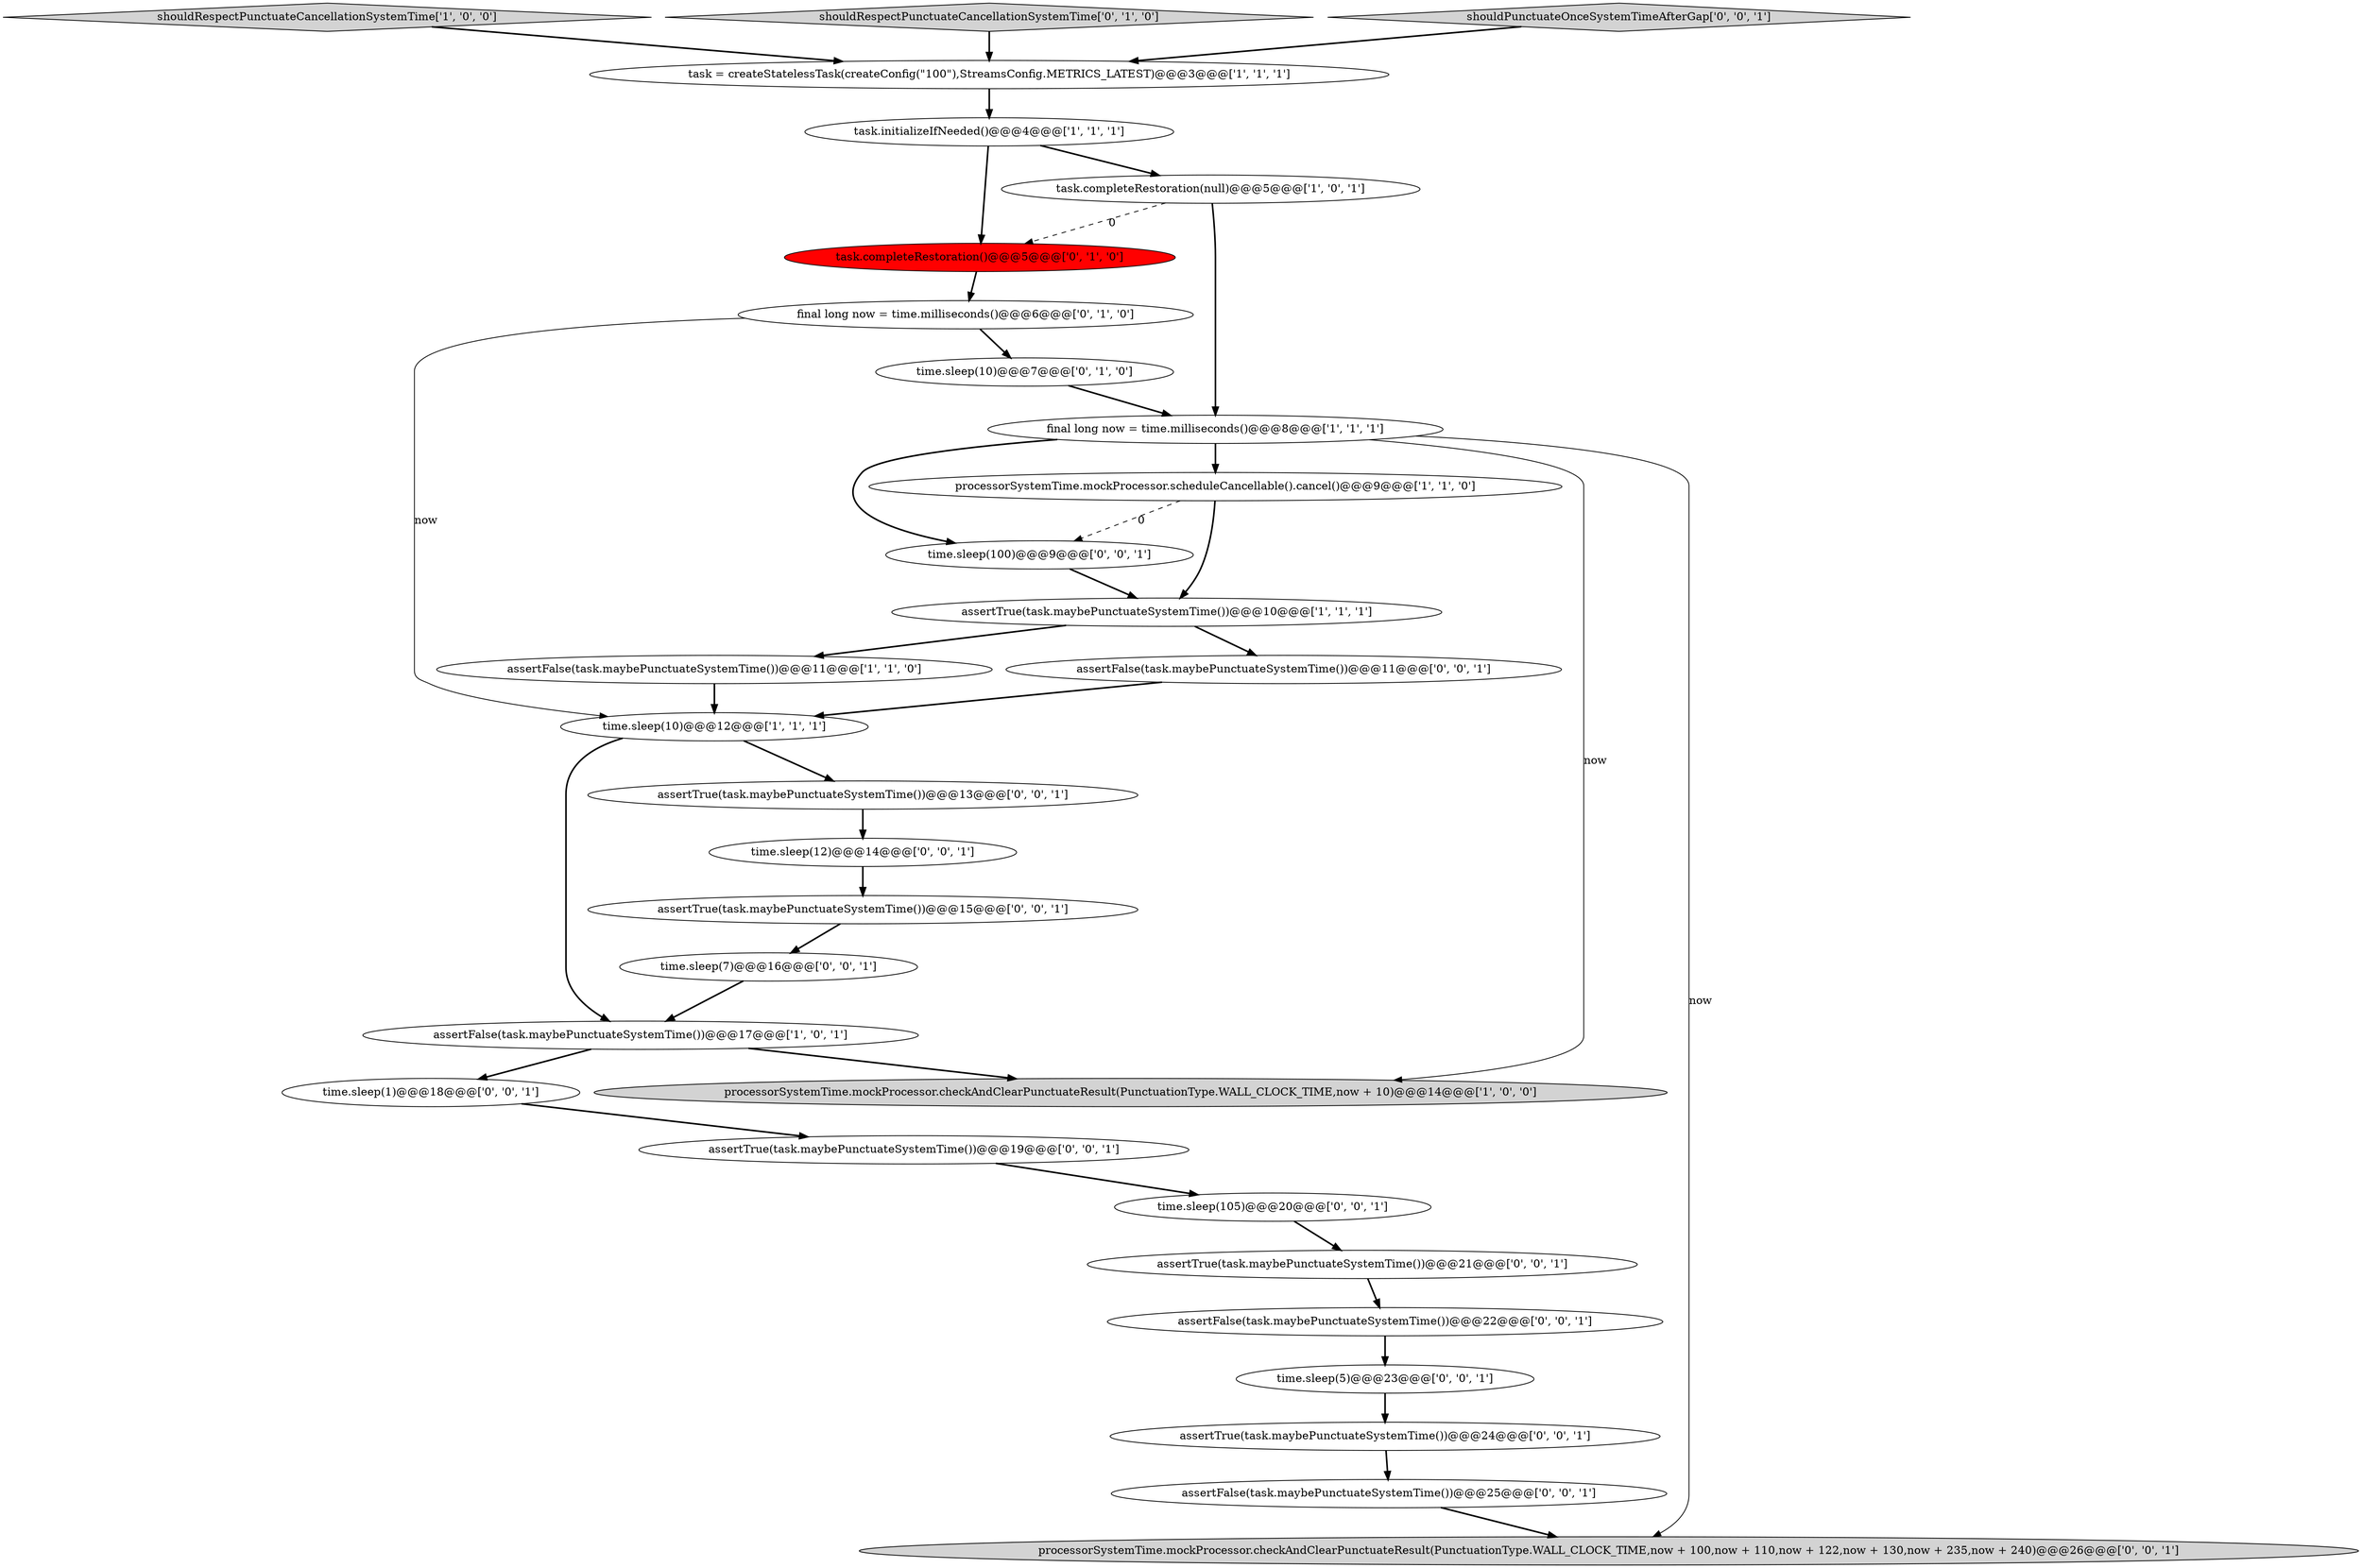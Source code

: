 digraph {
2 [style = filled, label = "assertFalse(task.maybePunctuateSystemTime())@@@11@@@['1', '1', '0']", fillcolor = white, shape = ellipse image = "AAA0AAABBB1BBB"];
27 [style = filled, label = "assertFalse(task.maybePunctuateSystemTime())@@@25@@@['0', '0', '1']", fillcolor = white, shape = ellipse image = "AAA0AAABBB3BBB"];
7 [style = filled, label = "assertFalse(task.maybePunctuateSystemTime())@@@17@@@['1', '0', '1']", fillcolor = white, shape = ellipse image = "AAA0AAABBB1BBB"];
14 [style = filled, label = "task.completeRestoration()@@@5@@@['0', '1', '0']", fillcolor = red, shape = ellipse image = "AAA1AAABBB2BBB"];
25 [style = filled, label = "assertTrue(task.maybePunctuateSystemTime())@@@21@@@['0', '0', '1']", fillcolor = white, shape = ellipse image = "AAA0AAABBB3BBB"];
19 [style = filled, label = "assertFalse(task.maybePunctuateSystemTime())@@@11@@@['0', '0', '1']", fillcolor = white, shape = ellipse image = "AAA0AAABBB3BBB"];
21 [style = filled, label = "assertTrue(task.maybePunctuateSystemTime())@@@24@@@['0', '0', '1']", fillcolor = white, shape = ellipse image = "AAA0AAABBB3BBB"];
11 [style = filled, label = "time.sleep(10)@@@7@@@['0', '1', '0']", fillcolor = white, shape = ellipse image = "AAA0AAABBB2BBB"];
24 [style = filled, label = "time.sleep(12)@@@14@@@['0', '0', '1']", fillcolor = white, shape = ellipse image = "AAA0AAABBB3BBB"];
20 [style = filled, label = "time.sleep(1)@@@18@@@['0', '0', '1']", fillcolor = white, shape = ellipse image = "AAA0AAABBB3BBB"];
13 [style = filled, label = "final long now = time.milliseconds()@@@6@@@['0', '1', '0']", fillcolor = white, shape = ellipse image = "AAA0AAABBB2BBB"];
16 [style = filled, label = "assertFalse(task.maybePunctuateSystemTime())@@@22@@@['0', '0', '1']", fillcolor = white, shape = ellipse image = "AAA0AAABBB3BBB"];
22 [style = filled, label = "assertTrue(task.maybePunctuateSystemTime())@@@15@@@['0', '0', '1']", fillcolor = white, shape = ellipse image = "AAA0AAABBB3BBB"];
17 [style = filled, label = "time.sleep(105)@@@20@@@['0', '0', '1']", fillcolor = white, shape = ellipse image = "AAA0AAABBB3BBB"];
26 [style = filled, label = "assertTrue(task.maybePunctuateSystemTime())@@@13@@@['0', '0', '1']", fillcolor = white, shape = ellipse image = "AAA0AAABBB3BBB"];
4 [style = filled, label = "shouldRespectPunctuateCancellationSystemTime['1', '0', '0']", fillcolor = lightgray, shape = diamond image = "AAA0AAABBB1BBB"];
15 [style = filled, label = "time.sleep(7)@@@16@@@['0', '0', '1']", fillcolor = white, shape = ellipse image = "AAA0AAABBB3BBB"];
8 [style = filled, label = "task.initializeIfNeeded()@@@4@@@['1', '1', '1']", fillcolor = white, shape = ellipse image = "AAA0AAABBB1BBB"];
12 [style = filled, label = "shouldRespectPunctuateCancellationSystemTime['0', '1', '0']", fillcolor = lightgray, shape = diamond image = "AAA0AAABBB2BBB"];
10 [style = filled, label = "final long now = time.milliseconds()@@@8@@@['1', '1', '1']", fillcolor = white, shape = ellipse image = "AAA0AAABBB1BBB"];
3 [style = filled, label = "processorSystemTime.mockProcessor.checkAndClearPunctuateResult(PunctuationType.WALL_CLOCK_TIME,now + 10)@@@14@@@['1', '0', '0']", fillcolor = lightgray, shape = ellipse image = "AAA0AAABBB1BBB"];
5 [style = filled, label = "time.sleep(10)@@@12@@@['1', '1', '1']", fillcolor = white, shape = ellipse image = "AAA0AAABBB1BBB"];
18 [style = filled, label = "processorSystemTime.mockProcessor.checkAndClearPunctuateResult(PunctuationType.WALL_CLOCK_TIME,now + 100,now + 110,now + 122,now + 130,now + 235,now + 240)@@@26@@@['0', '0', '1']", fillcolor = lightgray, shape = ellipse image = "AAA0AAABBB3BBB"];
23 [style = filled, label = "time.sleep(5)@@@23@@@['0', '0', '1']", fillcolor = white, shape = ellipse image = "AAA0AAABBB3BBB"];
30 [style = filled, label = "assertTrue(task.maybePunctuateSystemTime())@@@19@@@['0', '0', '1']", fillcolor = white, shape = ellipse image = "AAA0AAABBB3BBB"];
28 [style = filled, label = "shouldPunctuateOnceSystemTimeAfterGap['0', '0', '1']", fillcolor = lightgray, shape = diamond image = "AAA0AAABBB3BBB"];
1 [style = filled, label = "assertTrue(task.maybePunctuateSystemTime())@@@10@@@['1', '1', '1']", fillcolor = white, shape = ellipse image = "AAA0AAABBB1BBB"];
29 [style = filled, label = "time.sleep(100)@@@9@@@['0', '0', '1']", fillcolor = white, shape = ellipse image = "AAA0AAABBB3BBB"];
0 [style = filled, label = "task = createStatelessTask(createConfig(\"100\"),StreamsConfig.METRICS_LATEST)@@@3@@@['1', '1', '1']", fillcolor = white, shape = ellipse image = "AAA0AAABBB1BBB"];
9 [style = filled, label = "task.completeRestoration(null)@@@5@@@['1', '0', '1']", fillcolor = white, shape = ellipse image = "AAA0AAABBB1BBB"];
6 [style = filled, label = "processorSystemTime.mockProcessor.scheduleCancellable().cancel()@@@9@@@['1', '1', '0']", fillcolor = white, shape = ellipse image = "AAA0AAABBB1BBB"];
17->25 [style = bold, label=""];
27->18 [style = bold, label=""];
22->15 [style = bold, label=""];
30->17 [style = bold, label=""];
15->7 [style = bold, label=""];
21->27 [style = bold, label=""];
5->26 [style = bold, label=""];
8->14 [style = bold, label=""];
7->20 [style = bold, label=""];
9->10 [style = bold, label=""];
16->23 [style = bold, label=""];
26->24 [style = bold, label=""];
24->22 [style = bold, label=""];
12->0 [style = bold, label=""];
13->11 [style = bold, label=""];
10->6 [style = bold, label=""];
25->16 [style = bold, label=""];
13->5 [style = solid, label="now"];
7->3 [style = bold, label=""];
4->0 [style = bold, label=""];
19->5 [style = bold, label=""];
6->1 [style = bold, label=""];
28->0 [style = bold, label=""];
6->29 [style = dashed, label="0"];
9->14 [style = dashed, label="0"];
10->29 [style = bold, label=""];
23->21 [style = bold, label=""];
11->10 [style = bold, label=""];
10->18 [style = solid, label="now"];
10->3 [style = solid, label="now"];
0->8 [style = bold, label=""];
8->9 [style = bold, label=""];
5->7 [style = bold, label=""];
1->2 [style = bold, label=""];
14->13 [style = bold, label=""];
29->1 [style = bold, label=""];
1->19 [style = bold, label=""];
20->30 [style = bold, label=""];
2->5 [style = bold, label=""];
}
